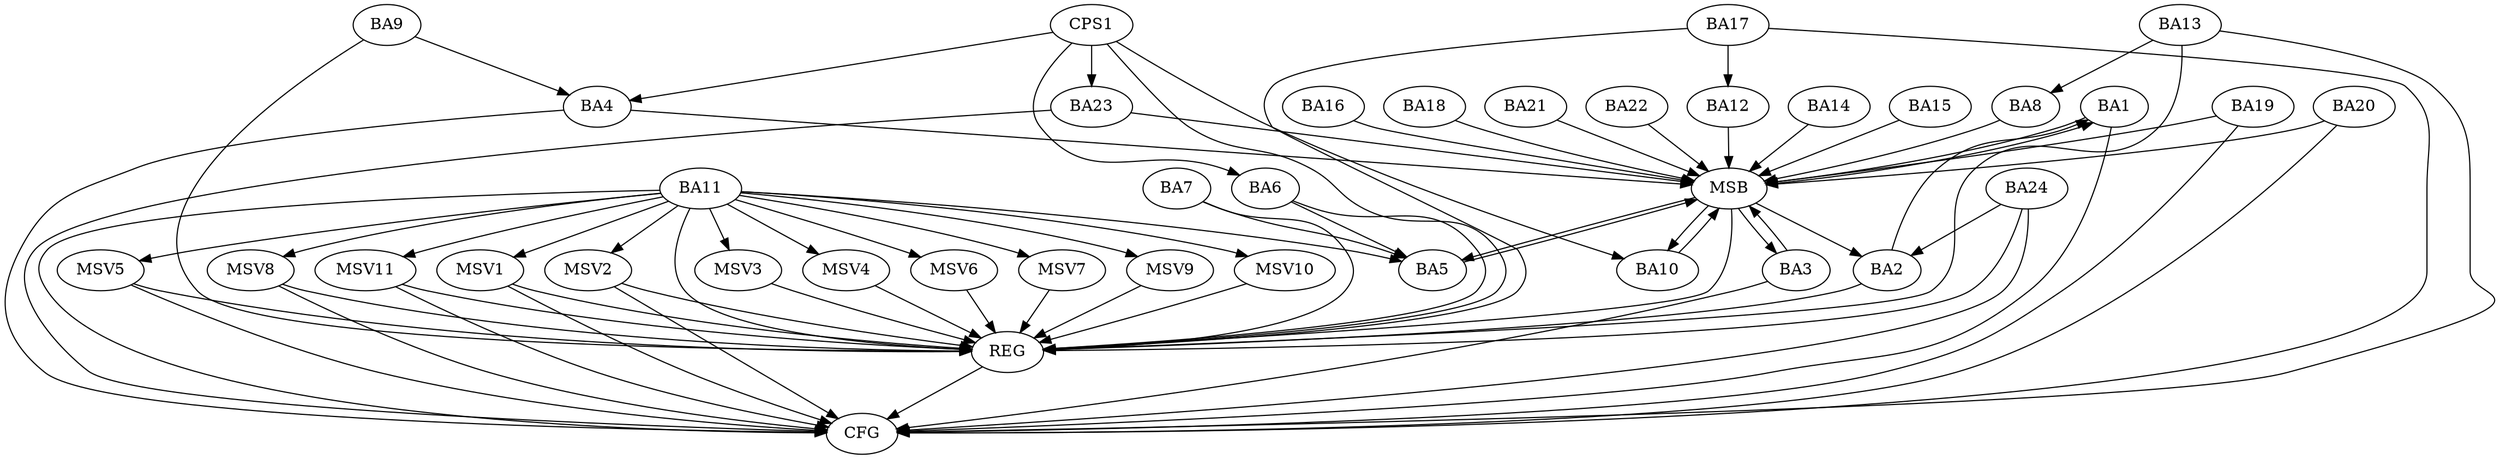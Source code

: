 strict digraph G {
  BA1 [ label="BA1" ];
  BA2 [ label="BA2" ];
  BA3 [ label="BA3" ];
  BA4 [ label="BA4" ];
  BA5 [ label="BA5" ];
  BA6 [ label="BA6" ];
  BA7 [ label="BA7" ];
  BA8 [ label="BA8" ];
  BA9 [ label="BA9" ];
  BA10 [ label="BA10" ];
  BA11 [ label="BA11" ];
  BA12 [ label="BA12" ];
  BA13 [ label="BA13" ];
  BA14 [ label="BA14" ];
  BA15 [ label="BA15" ];
  BA16 [ label="BA16" ];
  BA17 [ label="BA17" ];
  BA18 [ label="BA18" ];
  BA19 [ label="BA19" ];
  BA20 [ label="BA20" ];
  BA21 [ label="BA21" ];
  BA22 [ label="BA22" ];
  BA23 [ label="BA23" ];
  BA24 [ label="BA24" ];
  CPS1 [ label="CPS1" ];
  REG [ label="REG" ];
  MSB [ label="MSB" ];
  CFG [ label="CFG" ];
  MSV1 [ label="MSV1" ];
  MSV2 [ label="MSV2" ];
  MSV3 [ label="MSV3" ];
  MSV4 [ label="MSV4" ];
  MSV5 [ label="MSV5" ];
  MSV6 [ label="MSV6" ];
  MSV7 [ label="MSV7" ];
  MSV8 [ label="MSV8" ];
  MSV9 [ label="MSV9" ];
  MSV10 [ label="MSV10" ];
  MSV11 [ label="MSV11" ];
  BA2 -> BA1;
  BA6 -> BA5;
  BA7 -> BA5;
  BA9 -> BA4;
  BA11 -> BA5;
  BA13 -> BA8;
  BA17 -> BA12;
  BA24 -> BA2;
  CPS1 -> BA10;
  CPS1 -> BA6;
  CPS1 -> BA23;
  CPS1 -> BA4;
  BA2 -> REG;
  BA6 -> REG;
  BA7 -> REG;
  BA9 -> REG;
  BA11 -> REG;
  BA13 -> REG;
  BA17 -> REG;
  BA24 -> REG;
  CPS1 -> REG;
  BA1 -> MSB;
  MSB -> BA2;
  MSB -> REG;
  BA3 -> MSB;
  MSB -> BA1;
  BA4 -> MSB;
  MSB -> BA3;
  BA5 -> MSB;
  BA8 -> MSB;
  BA10 -> MSB;
  BA12 -> MSB;
  BA14 -> MSB;
  BA15 -> MSB;
  MSB -> BA5;
  BA16 -> MSB;
  BA18 -> MSB;
  BA19 -> MSB;
  MSB -> BA10;
  BA20 -> MSB;
  BA21 -> MSB;
  BA22 -> MSB;
  BA23 -> MSB;
  BA19 -> CFG;
  BA13 -> CFG;
  BA4 -> CFG;
  BA24 -> CFG;
  BA1 -> CFG;
  BA11 -> CFG;
  BA23 -> CFG;
  BA3 -> CFG;
  BA17 -> CFG;
  BA20 -> CFG;
  REG -> CFG;
  BA11 -> MSV1;
  MSV1 -> REG;
  MSV1 -> CFG;
  BA11 -> MSV2;
  BA11 -> MSV3;
  BA11 -> MSV4;
  BA11 -> MSV5;
  MSV2 -> REG;
  MSV2 -> CFG;
  MSV3 -> REG;
  MSV4 -> REG;
  MSV5 -> REG;
  MSV5 -> CFG;
  BA11 -> MSV6;
  MSV6 -> REG;
  BA11 -> MSV7;
  MSV7 -> REG;
  BA11 -> MSV8;
  MSV8 -> REG;
  MSV8 -> CFG;
  BA11 -> MSV9;
  MSV9 -> REG;
  BA11 -> MSV10;
  BA11 -> MSV11;
  MSV10 -> REG;
  MSV11 -> REG;
  MSV11 -> CFG;
}
